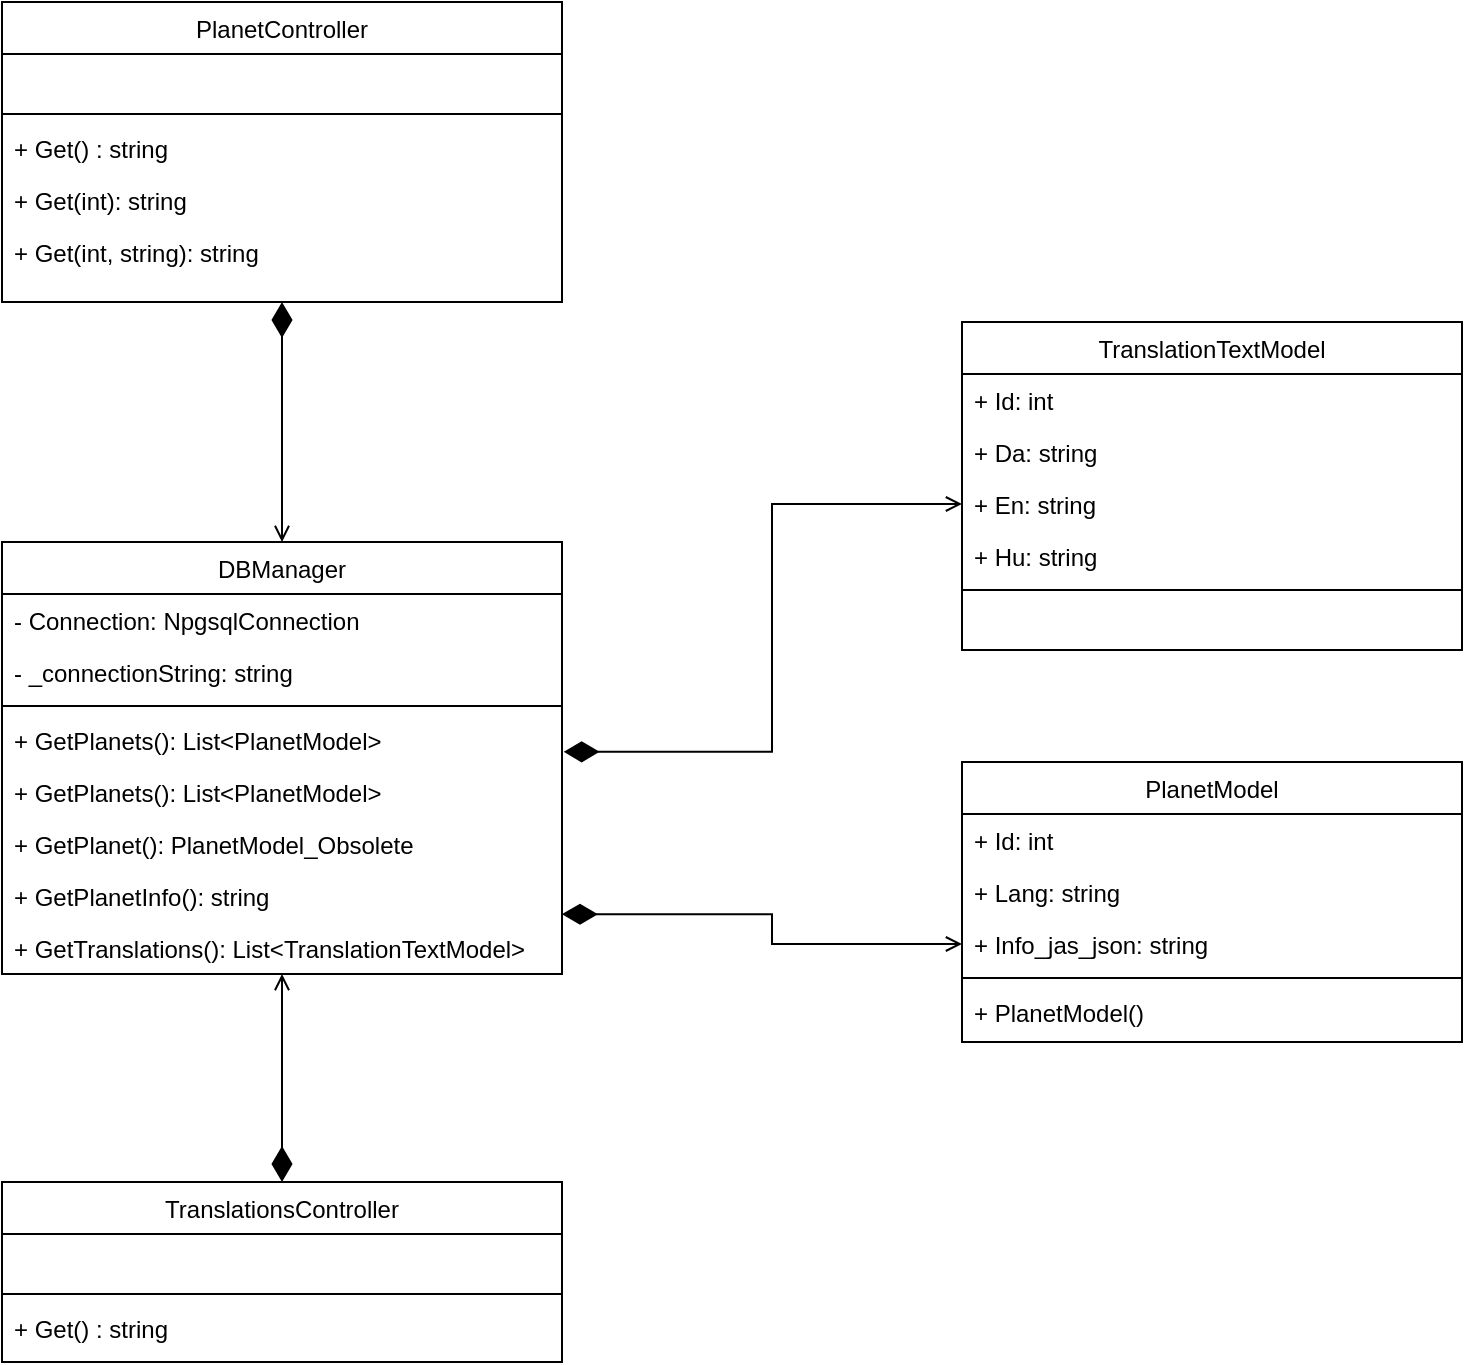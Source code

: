 <mxfile version="16.5.1" type="device"><diagram id="C5RBs43oDa-KdzZeNtuy" name="Page-1"><mxGraphModel dx="1422" dy="865" grid="1" gridSize="10" guides="1" tooltips="1" connect="1" arrows="1" fold="1" page="1" pageScale="1" pageWidth="827" pageHeight="1169" math="0" shadow="0"><root><mxCell id="WIyWlLk6GJQsqaUBKTNV-0"/><mxCell id="WIyWlLk6GJQsqaUBKTNV-1" parent="WIyWlLk6GJQsqaUBKTNV-0"/><mxCell id="3PWcZwNgExBxajpg-LSd-7" value="PlanetModel&#10;" style="swimlane;fontStyle=0;align=center;verticalAlign=top;childLayout=stackLayout;horizontal=1;startSize=26;horizontalStack=0;resizeParent=1;resizeLast=0;collapsible=1;marginBottom=0;rounded=0;shadow=0;strokeWidth=1;" parent="WIyWlLk6GJQsqaUBKTNV-1" vertex="1"><mxGeometry x="550" y="460" width="250" height="140" as="geometry"><mxRectangle x="340" y="380" width="170" height="26" as="alternateBounds"/></mxGeometry></mxCell><mxCell id="3PWcZwNgExBxajpg-LSd-8" value="+ Id: int" style="text;align=left;verticalAlign=top;spacingLeft=4;spacingRight=4;overflow=hidden;rotatable=0;points=[[0,0.5],[1,0.5]];portConstraint=eastwest;" parent="3PWcZwNgExBxajpg-LSd-7" vertex="1"><mxGeometry y="26" width="250" height="26" as="geometry"/></mxCell><mxCell id="3PWcZwNgExBxajpg-LSd-9" value="+ Lang: string" style="text;align=left;verticalAlign=top;spacingLeft=4;spacingRight=4;overflow=hidden;rotatable=0;points=[[0,0.5],[1,0.5]];portConstraint=eastwest;" parent="3PWcZwNgExBxajpg-LSd-7" vertex="1"><mxGeometry y="52" width="250" height="26" as="geometry"/></mxCell><mxCell id="3PWcZwNgExBxajpg-LSd-10" value="+ Info_jas_json: string" style="text;align=left;verticalAlign=top;spacingLeft=4;spacingRight=4;overflow=hidden;rotatable=0;points=[[0,0.5],[1,0.5]];portConstraint=eastwest;" parent="3PWcZwNgExBxajpg-LSd-7" vertex="1"><mxGeometry y="78" width="250" height="26" as="geometry"/></mxCell><mxCell id="3PWcZwNgExBxajpg-LSd-21" value="" style="line;html=1;strokeWidth=1;align=left;verticalAlign=middle;spacingTop=-1;spacingLeft=3;spacingRight=3;rotatable=0;labelPosition=right;points=[];portConstraint=eastwest;" parent="3PWcZwNgExBxajpg-LSd-7" vertex="1"><mxGeometry y="104" width="250" height="8" as="geometry"/></mxCell><mxCell id="3PWcZwNgExBxajpg-LSd-22" value="+ PlanetModel()" style="text;align=left;verticalAlign=top;spacingLeft=4;spacingRight=4;overflow=hidden;rotatable=0;points=[[0,0.5],[1,0.5]];portConstraint=eastwest;" parent="3PWcZwNgExBxajpg-LSd-7" vertex="1"><mxGeometry y="112" width="250" height="26" as="geometry"/></mxCell><mxCell id="3PWcZwNgExBxajpg-LSd-23" value="TranslationTextModel" style="swimlane;fontStyle=0;align=center;verticalAlign=top;childLayout=stackLayout;horizontal=1;startSize=26;horizontalStack=0;resizeParent=1;resizeLast=0;collapsible=1;marginBottom=0;rounded=0;shadow=0;strokeWidth=1;" parent="WIyWlLk6GJQsqaUBKTNV-1" vertex="1"><mxGeometry x="550" y="240" width="250" height="164" as="geometry"><mxRectangle x="550" y="140" width="160" height="26" as="alternateBounds"/></mxGeometry></mxCell><mxCell id="3PWcZwNgExBxajpg-LSd-24" value="+ Id: int" style="text;align=left;verticalAlign=top;spacingLeft=4;spacingRight=4;overflow=hidden;rotatable=0;points=[[0,0.5],[1,0.5]];portConstraint=eastwest;" parent="3PWcZwNgExBxajpg-LSd-23" vertex="1"><mxGeometry y="26" width="250" height="26" as="geometry"/></mxCell><mxCell id="3PWcZwNgExBxajpg-LSd-25" value="+ Da: string" style="text;align=left;verticalAlign=top;spacingLeft=4;spacingRight=4;overflow=hidden;rotatable=0;points=[[0,0.5],[1,0.5]];portConstraint=eastwest;rounded=0;shadow=0;html=0;" parent="3PWcZwNgExBxajpg-LSd-23" vertex="1"><mxGeometry y="52" width="250" height="26" as="geometry"/></mxCell><mxCell id="3PWcZwNgExBxajpg-LSd-26" value="+ En: string" style="text;align=left;verticalAlign=top;spacingLeft=4;spacingRight=4;overflow=hidden;rotatable=0;points=[[0,0.5],[1,0.5]];portConstraint=eastwest;rounded=0;shadow=0;html=0;" parent="3PWcZwNgExBxajpg-LSd-23" vertex="1"><mxGeometry y="78" width="250" height="26" as="geometry"/></mxCell><mxCell id="3PWcZwNgExBxajpg-LSd-27" value="+ Hu: string" style="text;align=left;verticalAlign=top;spacingLeft=4;spacingRight=4;overflow=hidden;rotatable=0;points=[[0,0.5],[1,0.5]];portConstraint=eastwest;rounded=0;shadow=0;html=0;" parent="3PWcZwNgExBxajpg-LSd-23" vertex="1"><mxGeometry y="104" width="250" height="26" as="geometry"/></mxCell><mxCell id="3PWcZwNgExBxajpg-LSd-28" value="" style="line;html=1;strokeWidth=1;align=left;verticalAlign=middle;spacingTop=-1;spacingLeft=3;spacingRight=3;rotatable=0;labelPosition=right;points=[];portConstraint=eastwest;" parent="3PWcZwNgExBxajpg-LSd-23" vertex="1"><mxGeometry y="130" width="250" height="8" as="geometry"/></mxCell><mxCell id="EvGeshcBEbl7RoIkt40u-1" style="edgeStyle=orthogonalEdgeStyle;rounded=0;orthogonalLoop=1;jettySize=auto;html=1;entryX=0.5;entryY=1;entryDx=0;entryDy=0;startArrow=open;startFill=0;endArrow=diamondThin;endFill=1;targetPerimeterSpacing=15;endSize=15;" edge="1" parent="WIyWlLk6GJQsqaUBKTNV-1" source="3PWcZwNgExBxajpg-LSd-30" target="3PWcZwNgExBxajpg-LSd-46"><mxGeometry relative="1" as="geometry"/></mxCell><mxCell id="EvGeshcBEbl7RoIkt40u-2" style="edgeStyle=orthogonalEdgeStyle;rounded=0;orthogonalLoop=1;jettySize=auto;html=1;entryX=0.5;entryY=0;entryDx=0;entryDy=0;startArrow=open;startFill=0;endArrow=diamondThin;endFill=1;endSize=15;targetPerimeterSpacing=15;" edge="1" parent="WIyWlLk6GJQsqaUBKTNV-1" source="3PWcZwNgExBxajpg-LSd-30" target="3PWcZwNgExBxajpg-LSd-55"><mxGeometry relative="1" as="geometry"/></mxCell><mxCell id="3PWcZwNgExBxajpg-LSd-30" value="DBManager" style="swimlane;fontStyle=0;align=center;verticalAlign=top;childLayout=stackLayout;horizontal=1;startSize=26;horizontalStack=0;resizeParent=1;resizeLast=0;collapsible=1;marginBottom=0;rounded=0;shadow=0;strokeWidth=1;" parent="WIyWlLk6GJQsqaUBKTNV-1" vertex="1"><mxGeometry x="70" y="350" width="280" height="216" as="geometry"><mxRectangle x="130" y="380" width="160" height="26" as="alternateBounds"/></mxGeometry></mxCell><mxCell id="3PWcZwNgExBxajpg-LSd-31" value="- Connection: NpgsqlConnection" style="text;align=left;verticalAlign=top;spacingLeft=4;spacingRight=4;overflow=hidden;rotatable=0;points=[[0,0.5],[1,0.5]];portConstraint=eastwest;" parent="3PWcZwNgExBxajpg-LSd-30" vertex="1"><mxGeometry y="26" width="280" height="26" as="geometry"/></mxCell><mxCell id="3PWcZwNgExBxajpg-LSd-36" value="- _connectionString: string" style="text;align=left;verticalAlign=top;spacingLeft=4;spacingRight=4;overflow=hidden;rotatable=0;points=[[0,0.5],[1,0.5]];portConstraint=eastwest;" parent="3PWcZwNgExBxajpg-LSd-30" vertex="1"><mxGeometry y="52" width="280" height="26" as="geometry"/></mxCell><mxCell id="3PWcZwNgExBxajpg-LSd-32" value="" style="line;html=1;strokeWidth=1;align=left;verticalAlign=middle;spacingTop=-1;spacingLeft=3;spacingRight=3;rotatable=0;labelPosition=right;points=[];portConstraint=eastwest;" parent="3PWcZwNgExBxajpg-LSd-30" vertex="1"><mxGeometry y="78" width="280" height="8" as="geometry"/></mxCell><mxCell id="3PWcZwNgExBxajpg-LSd-34" value="+ GetPlanets(): List&lt;PlanetModel&gt;" style="text;align=left;verticalAlign=top;spacingLeft=4;spacingRight=4;overflow=hidden;rotatable=0;points=[[0,0.5],[1,0.5]];portConstraint=eastwest;" parent="3PWcZwNgExBxajpg-LSd-30" vertex="1"><mxGeometry y="86" width="280" height="26" as="geometry"/></mxCell><mxCell id="EvGeshcBEbl7RoIkt40u-0" value="+ GetPlanets(): List&lt;PlanetModel&gt;" style="text;align=left;verticalAlign=top;spacingLeft=4;spacingRight=4;overflow=hidden;rotatable=0;points=[[0,0.5],[1,0.5]];portConstraint=eastwest;" vertex="1" parent="3PWcZwNgExBxajpg-LSd-30"><mxGeometry y="112" width="280" height="26" as="geometry"/></mxCell><mxCell id="3PWcZwNgExBxajpg-LSd-35" value="+ GetPlanet(): PlanetModel_Obsolete" style="text;align=left;verticalAlign=top;spacingLeft=4;spacingRight=4;overflow=hidden;rotatable=0;points=[[0,0.5],[1,0.5]];portConstraint=eastwest;" parent="3PWcZwNgExBxajpg-LSd-30" vertex="1"><mxGeometry y="138" width="280" height="26" as="geometry"/></mxCell><mxCell id="3PWcZwNgExBxajpg-LSd-44" value="+ GetPlanetInfo(): string" style="text;align=left;verticalAlign=top;spacingLeft=4;spacingRight=4;overflow=hidden;rotatable=0;points=[[0,0.5],[1,0.5]];portConstraint=eastwest;" parent="3PWcZwNgExBxajpg-LSd-30" vertex="1"><mxGeometry y="164" width="280" height="26" as="geometry"/></mxCell><mxCell id="3PWcZwNgExBxajpg-LSd-45" value="+ GetTranslations(): List&lt;TranslationTextModel&gt;" style="text;align=left;verticalAlign=top;spacingLeft=4;spacingRight=4;overflow=hidden;rotatable=0;points=[[0,0.5],[1,0.5]];portConstraint=eastwest;" parent="3PWcZwNgExBxajpg-LSd-30" vertex="1"><mxGeometry y="190" width="280" height="26" as="geometry"/></mxCell><mxCell id="3PWcZwNgExBxajpg-LSd-46" value="PlanetController" style="swimlane;fontStyle=0;align=center;verticalAlign=top;childLayout=stackLayout;horizontal=1;startSize=26;horizontalStack=0;resizeParent=1;resizeLast=0;collapsible=1;marginBottom=0;rounded=0;shadow=0;strokeWidth=1;" parent="WIyWlLk6GJQsqaUBKTNV-1" vertex="1"><mxGeometry x="70" y="80" width="280" height="150" as="geometry"><mxRectangle x="130" y="380" width="160" height="26" as="alternateBounds"/></mxGeometry></mxCell><mxCell id="3PWcZwNgExBxajpg-LSd-48" value=" " style="text;align=left;verticalAlign=top;spacingLeft=4;spacingRight=4;overflow=hidden;rotatable=0;points=[[0,0.5],[1,0.5]];portConstraint=eastwest;" parent="3PWcZwNgExBxajpg-LSd-46" vertex="1"><mxGeometry y="26" width="280" height="26" as="geometry"/></mxCell><mxCell id="3PWcZwNgExBxajpg-LSd-49" value="" style="line;html=1;strokeWidth=1;align=left;verticalAlign=middle;spacingTop=-1;spacingLeft=3;spacingRight=3;rotatable=0;labelPosition=right;points=[];portConstraint=eastwest;" parent="3PWcZwNgExBxajpg-LSd-46" vertex="1"><mxGeometry y="52" width="280" height="8" as="geometry"/></mxCell><mxCell id="3PWcZwNgExBxajpg-LSd-50" value="+ Get() : string" style="text;align=left;verticalAlign=top;spacingLeft=4;spacingRight=4;overflow=hidden;rotatable=0;points=[[0,0.5],[1,0.5]];portConstraint=eastwest;fontStyle=0" parent="3PWcZwNgExBxajpg-LSd-46" vertex="1"><mxGeometry y="60" width="280" height="26" as="geometry"/></mxCell><mxCell id="3PWcZwNgExBxajpg-LSd-51" value="+ Get(int): string" style="text;align=left;verticalAlign=top;spacingLeft=4;spacingRight=4;overflow=hidden;rotatable=0;points=[[0,0.5],[1,0.5]];portConstraint=eastwest;" parent="3PWcZwNgExBxajpg-LSd-46" vertex="1"><mxGeometry y="86" width="280" height="26" as="geometry"/></mxCell><mxCell id="3PWcZwNgExBxajpg-LSd-52" value="+ Get(int, string): string" style="text;align=left;verticalAlign=top;spacingLeft=4;spacingRight=4;overflow=hidden;rotatable=0;points=[[0,0.5],[1,0.5]];portConstraint=eastwest;" parent="3PWcZwNgExBxajpg-LSd-46" vertex="1"><mxGeometry y="112" width="280" height="26" as="geometry"/></mxCell><mxCell id="3PWcZwNgExBxajpg-LSd-55" value="TranslationsController" style="swimlane;fontStyle=0;align=center;verticalAlign=top;childLayout=stackLayout;horizontal=1;startSize=26;horizontalStack=0;resizeParent=1;resizeLast=0;collapsible=1;marginBottom=0;rounded=0;shadow=0;strokeWidth=1;" parent="WIyWlLk6GJQsqaUBKTNV-1" vertex="1"><mxGeometry x="70" y="670" width="280" height="90" as="geometry"><mxRectangle x="130" y="380" width="160" height="26" as="alternateBounds"/></mxGeometry></mxCell><mxCell id="3PWcZwNgExBxajpg-LSd-56" value=" " style="text;align=left;verticalAlign=top;spacingLeft=4;spacingRight=4;overflow=hidden;rotatable=0;points=[[0,0.5],[1,0.5]];portConstraint=eastwest;" parent="3PWcZwNgExBxajpg-LSd-55" vertex="1"><mxGeometry y="26" width="280" height="26" as="geometry"/></mxCell><mxCell id="3PWcZwNgExBxajpg-LSd-57" value="" style="line;html=1;strokeWidth=1;align=left;verticalAlign=middle;spacingTop=-1;spacingLeft=3;spacingRight=3;rotatable=0;labelPosition=right;points=[];portConstraint=eastwest;" parent="3PWcZwNgExBxajpg-LSd-55" vertex="1"><mxGeometry y="52" width="280" height="8" as="geometry"/></mxCell><mxCell id="3PWcZwNgExBxajpg-LSd-58" value="+ Get() : string" style="text;align=left;verticalAlign=top;spacingLeft=4;spacingRight=4;overflow=hidden;rotatable=0;points=[[0,0.5],[1,0.5]];portConstraint=eastwest;fontStyle=0" parent="3PWcZwNgExBxajpg-LSd-55" vertex="1"><mxGeometry y="60" width="280" height="26" as="geometry"/></mxCell><mxCell id="3PWcZwNgExBxajpg-LSd-64" style="edgeStyle=orthogonalEdgeStyle;rounded=0;orthogonalLoop=1;jettySize=auto;html=1;entryX=1;entryY=-0.15;entryDx=0;entryDy=0;entryPerimeter=0;startArrow=open;startFill=0;endArrow=diamondThin;endFill=1;endSize=15;targetPerimeterSpacing=15;" parent="WIyWlLk6GJQsqaUBKTNV-1" source="3PWcZwNgExBxajpg-LSd-10" target="3PWcZwNgExBxajpg-LSd-45" edge="1"><mxGeometry relative="1" as="geometry"/></mxCell><mxCell id="3PWcZwNgExBxajpg-LSd-65" style="edgeStyle=orthogonalEdgeStyle;rounded=0;orthogonalLoop=1;jettySize=auto;html=1;entryX=1.003;entryY=0.728;entryDx=0;entryDy=0;entryPerimeter=0;startArrow=open;startFill=0;endArrow=diamondThin;endFill=1;endSize=15;targetPerimeterSpacing=15;" parent="WIyWlLk6GJQsqaUBKTNV-1" source="3PWcZwNgExBxajpg-LSd-26" target="3PWcZwNgExBxajpg-LSd-34" edge="1"><mxGeometry relative="1" as="geometry"/></mxCell></root></mxGraphModel></diagram></mxfile>